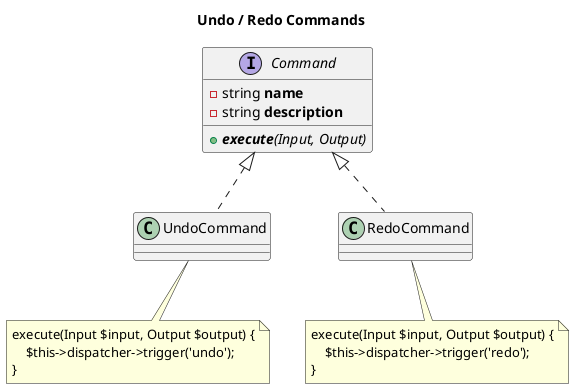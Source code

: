 @startuml
title Undo / Redo Commands
interface Command {
    -string <b>name</b>
    -string <b>description</b>
    +{abstract} <b>execute</b>(Input, Output)
}
class UndoCommand implements Command
note as UndoCommandNote
    execute(Input $input, Output $output) {
        $this->dispatcher->trigger('undo');
    }
end note
UndoCommand -d- UndoCommandNote

class RedoCommand implements Command
note as RedoCommandNote
    execute(Input $input, Output $output) {
        $this->dispatcher->trigger('redo');
    }
end note
RedoCommand -d- RedoCommandNote
@enduml

